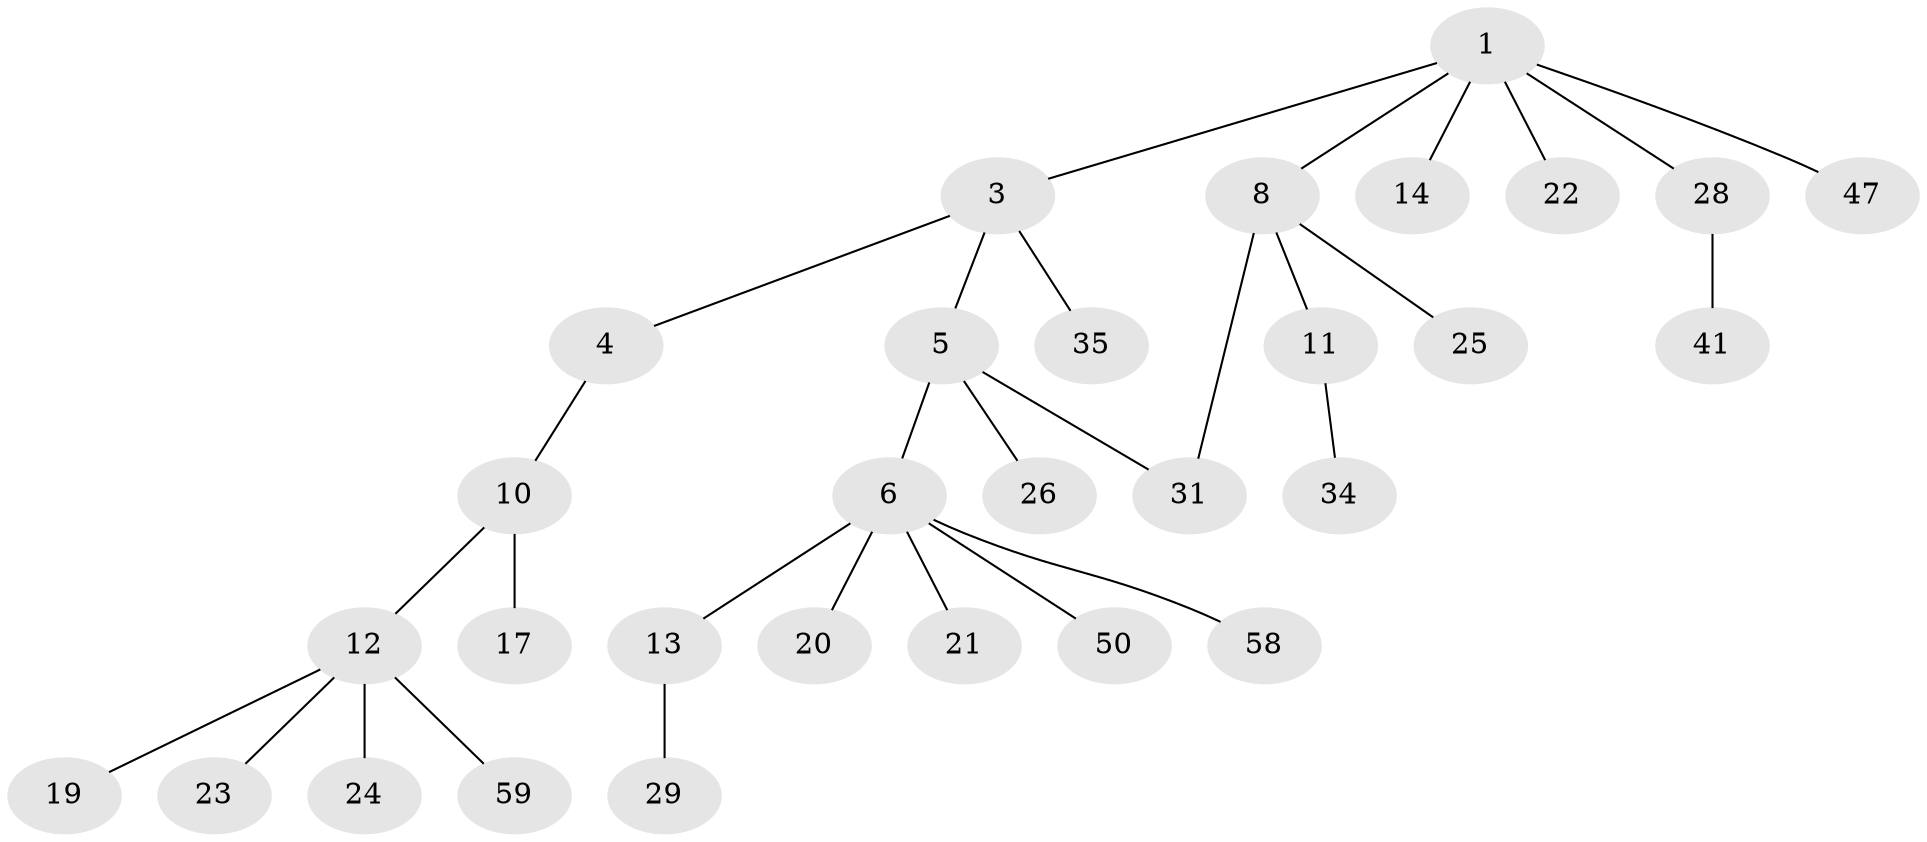 // original degree distribution, {4: 0.09836065573770492, 6: 0.01639344262295082, 3: 0.13114754098360656, 5: 0.04918032786885246, 1: 0.5409836065573771, 2: 0.16393442622950818}
// Generated by graph-tools (version 1.1) at 2025/16/03/04/25 18:16:52]
// undirected, 30 vertices, 30 edges
graph export_dot {
graph [start="1"]
  node [color=gray90,style=filled];
  1 [super="+2"];
  3 [super="+36+27"];
  4 [super="+9"];
  5 [super="+48+32"];
  6 [super="+7"];
  8 [super="+15+42"];
  10 [super="+46"];
  11;
  12;
  13 [super="+16"];
  14 [super="+37+18"];
  17;
  19;
  20 [super="+39"];
  21;
  22 [super="+45"];
  23 [super="+38+30"];
  24 [super="+49+53+60"];
  25;
  26;
  28 [super="+57"];
  29 [super="+33"];
  31;
  34;
  35;
  41;
  47;
  50;
  58;
  59;
  1 -- 3;
  1 -- 22;
  1 -- 47;
  1 -- 8;
  1 -- 28;
  1 -- 14;
  3 -- 4;
  3 -- 5;
  3 -- 35;
  4 -- 10;
  5 -- 6;
  5 -- 26;
  5 -- 31;
  6 -- 13;
  6 -- 21;
  6 -- 50;
  6 -- 58;
  6 -- 20;
  8 -- 11;
  8 -- 25;
  8 -- 31;
  10 -- 12;
  10 -- 17;
  11 -- 34;
  12 -- 19;
  12 -- 23;
  12 -- 24;
  12 -- 59;
  13 -- 29;
  28 -- 41;
}

